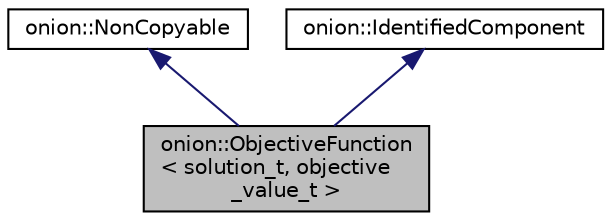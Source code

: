 digraph "onion::ObjectiveFunction&lt; solution_t, objective_value_t &gt;"
{
 // LATEX_PDF_SIZE
  edge [fontname="Helvetica",fontsize="10",labelfontname="Helvetica",labelfontsize="10"];
  node [fontname="Helvetica",fontsize="10",shape=record];
  Node1 [label="onion::ObjectiveFunction\l\< solution_t, objective\l_value_t \>",height=0.2,width=0.4,color="black", fillcolor="grey75", style="filled", fontcolor="black",tooltip="Defines the interface of ObjectiveFunction components."];
  Node2 -> Node1 [dir="back",color="midnightblue",fontsize="10",style="solid",fontname="Helvetica"];
  Node2 [label="onion::NonCopyable",height=0.2,width=0.4,color="black", fillcolor="white", style="filled",URL="$classonion_1_1_non_copyable.html",tooltip="Class to make other classes non-copyable."];
  Node3 -> Node1 [dir="back",color="midnightblue",fontsize="10",style="solid",fontname="Helvetica"];
  Node3 [label="onion::IdentifiedComponent",height=0.2,width=0.4,color="black", fillcolor="white", style="filled",URL="$classonion_1_1_identified_component.html",tooltip="Onion components derive from this class in order to add identification functionality."];
}
